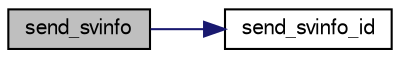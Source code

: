 digraph "send_svinfo"
{
  edge [fontname="FreeSans",fontsize="10",labelfontname="FreeSans",labelfontsize="10"];
  node [fontname="FreeSans",fontsize="10",shape=record];
  rankdir="LR";
  Node1 [label="send_svinfo",height=0.2,width=0.4,color="black", fillcolor="grey75", style="filled", fontcolor="black"];
  Node1 -> Node2 [color="midnightblue",fontsize="10",style="solid",fontname="FreeSans"];
  Node2 [label="send_svinfo_id",height=0.2,width=0.4,color="black", fillcolor="white", style="filled",URL="$gps_8c.html#a938ba23671abdae703d2b14b930b55b8"];
}
